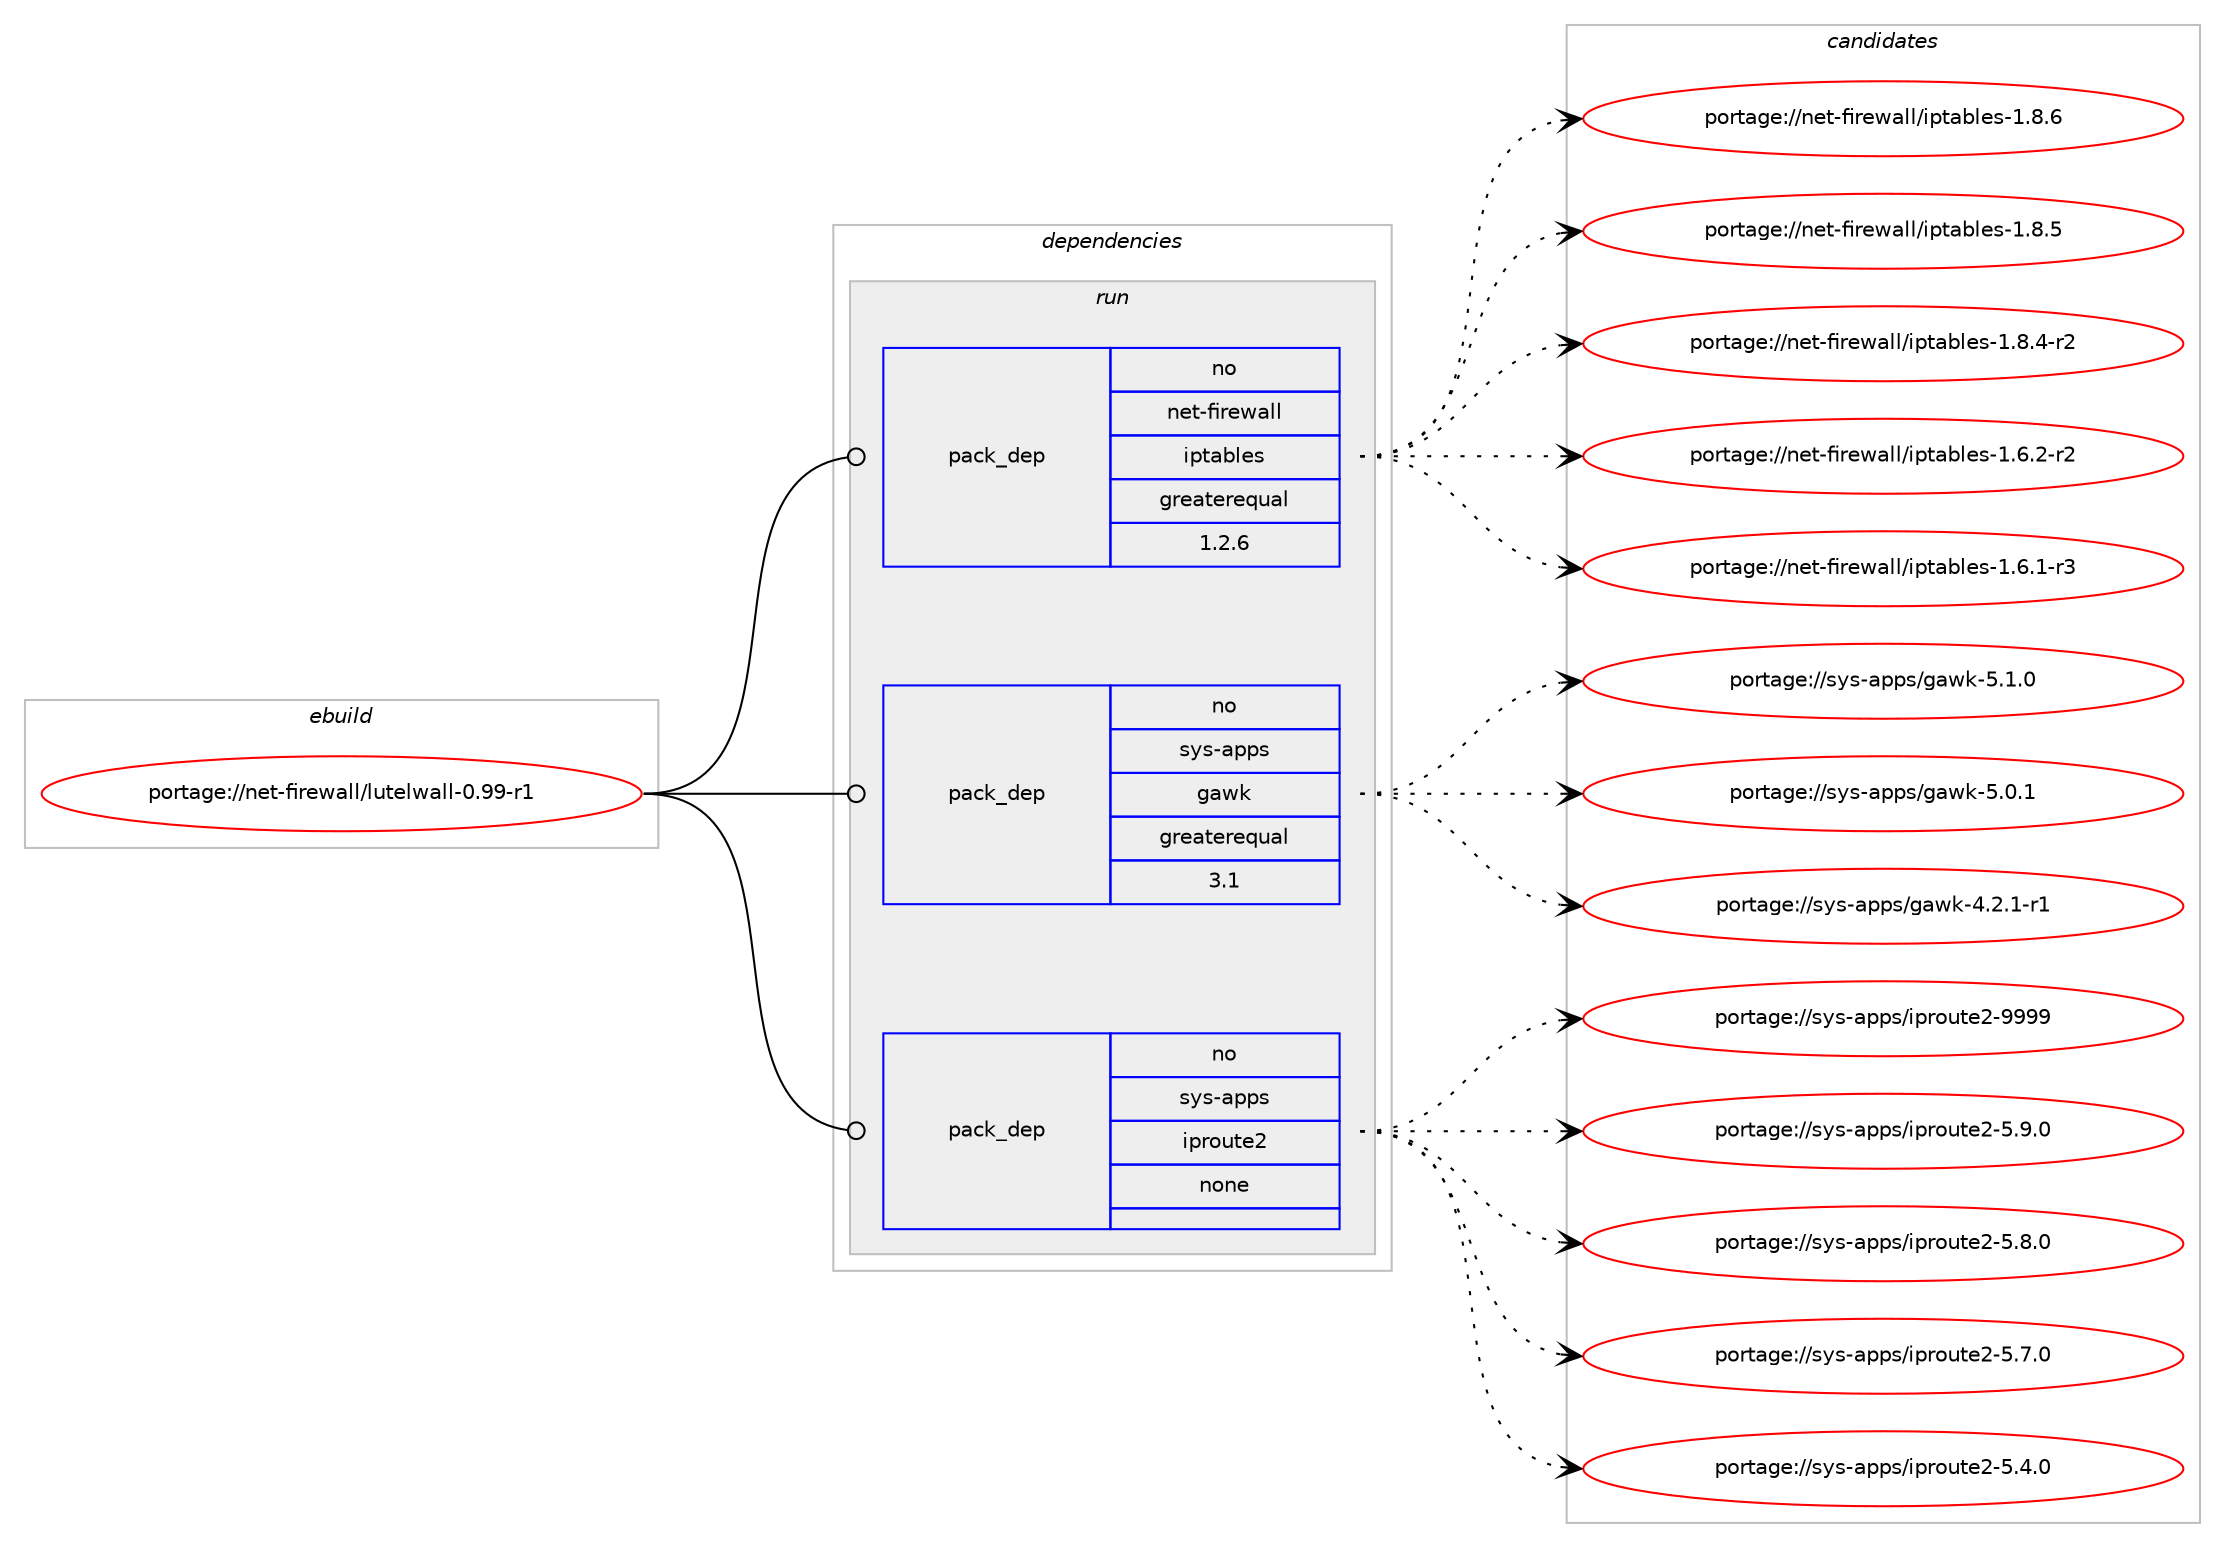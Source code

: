 digraph prolog {

# *************
# Graph options
# *************

newrank=true;
concentrate=true;
compound=true;
graph [rankdir=LR,fontname=Helvetica,fontsize=10,ranksep=1.5];#, ranksep=2.5, nodesep=0.2];
edge  [arrowhead=vee];
node  [fontname=Helvetica,fontsize=10];

# **********
# The ebuild
# **********

subgraph cluster_leftcol {
color=gray;
rank=same;
label=<<i>ebuild</i>>;
id [label="portage://net-firewall/lutelwall-0.99-r1", color=red, width=4, href="../net-firewall/lutelwall-0.99-r1.svg"];
}

# ****************
# The dependencies
# ****************

subgraph cluster_midcol {
color=gray;
label=<<i>dependencies</i>>;
subgraph cluster_compile {
fillcolor="#eeeeee";
style=filled;
label=<<i>compile</i>>;
}
subgraph cluster_compileandrun {
fillcolor="#eeeeee";
style=filled;
label=<<i>compile and run</i>>;
}
subgraph cluster_run {
fillcolor="#eeeeee";
style=filled;
label=<<i>run</i>>;
subgraph pack2756 {
dependency3348 [label=<<TABLE BORDER="0" CELLBORDER="1" CELLSPACING="0" CELLPADDING="4" WIDTH="220"><TR><TD ROWSPAN="6" CELLPADDING="30">pack_dep</TD></TR><TR><TD WIDTH="110">no</TD></TR><TR><TD>net-firewall</TD></TR><TR><TD>iptables</TD></TR><TR><TD>greaterequal</TD></TR><TR><TD>1.2.6</TD></TR></TABLE>>, shape=none, color=blue];
}
id:e -> dependency3348:w [weight=20,style="solid",arrowhead="odot"];
subgraph pack2757 {
dependency3349 [label=<<TABLE BORDER="0" CELLBORDER="1" CELLSPACING="0" CELLPADDING="4" WIDTH="220"><TR><TD ROWSPAN="6" CELLPADDING="30">pack_dep</TD></TR><TR><TD WIDTH="110">no</TD></TR><TR><TD>sys-apps</TD></TR><TR><TD>gawk</TD></TR><TR><TD>greaterequal</TD></TR><TR><TD>3.1</TD></TR></TABLE>>, shape=none, color=blue];
}
id:e -> dependency3349:w [weight=20,style="solid",arrowhead="odot"];
subgraph pack2758 {
dependency3350 [label=<<TABLE BORDER="0" CELLBORDER="1" CELLSPACING="0" CELLPADDING="4" WIDTH="220"><TR><TD ROWSPAN="6" CELLPADDING="30">pack_dep</TD></TR><TR><TD WIDTH="110">no</TD></TR><TR><TD>sys-apps</TD></TR><TR><TD>iproute2</TD></TR><TR><TD>none</TD></TR><TR><TD></TD></TR></TABLE>>, shape=none, color=blue];
}
id:e -> dependency3350:w [weight=20,style="solid",arrowhead="odot"];
}
}

# **************
# The candidates
# **************

subgraph cluster_choices {
rank=same;
color=gray;
label=<<i>candidates</i>>;

subgraph choice2756 {
color=black;
nodesep=1;
choice1101011164510210511410111997108108471051121169798108101115454946564654 [label="portage://net-firewall/iptables-1.8.6", color=red, width=4,href="../net-firewall/iptables-1.8.6.svg"];
choice1101011164510210511410111997108108471051121169798108101115454946564653 [label="portage://net-firewall/iptables-1.8.5", color=red, width=4,href="../net-firewall/iptables-1.8.5.svg"];
choice11010111645102105114101119971081084710511211697981081011154549465646524511450 [label="portage://net-firewall/iptables-1.8.4-r2", color=red, width=4,href="../net-firewall/iptables-1.8.4-r2.svg"];
choice11010111645102105114101119971081084710511211697981081011154549465446504511450 [label="portage://net-firewall/iptables-1.6.2-r2", color=red, width=4,href="../net-firewall/iptables-1.6.2-r2.svg"];
choice11010111645102105114101119971081084710511211697981081011154549465446494511451 [label="portage://net-firewall/iptables-1.6.1-r3", color=red, width=4,href="../net-firewall/iptables-1.6.1-r3.svg"];
dependency3348:e -> choice1101011164510210511410111997108108471051121169798108101115454946564654:w [style=dotted,weight="100"];
dependency3348:e -> choice1101011164510210511410111997108108471051121169798108101115454946564653:w [style=dotted,weight="100"];
dependency3348:e -> choice11010111645102105114101119971081084710511211697981081011154549465646524511450:w [style=dotted,weight="100"];
dependency3348:e -> choice11010111645102105114101119971081084710511211697981081011154549465446504511450:w [style=dotted,weight="100"];
dependency3348:e -> choice11010111645102105114101119971081084710511211697981081011154549465446494511451:w [style=dotted,weight="100"];
}
subgraph choice2757 {
color=black;
nodesep=1;
choice11512111545971121121154710397119107455346494648 [label="portage://sys-apps/gawk-5.1.0", color=red, width=4,href="../sys-apps/gawk-5.1.0.svg"];
choice11512111545971121121154710397119107455346484649 [label="portage://sys-apps/gawk-5.0.1", color=red, width=4,href="../sys-apps/gawk-5.0.1.svg"];
choice115121115459711211211547103971191074552465046494511449 [label="portage://sys-apps/gawk-4.2.1-r1", color=red, width=4,href="../sys-apps/gawk-4.2.1-r1.svg"];
dependency3349:e -> choice11512111545971121121154710397119107455346494648:w [style=dotted,weight="100"];
dependency3349:e -> choice11512111545971121121154710397119107455346484649:w [style=dotted,weight="100"];
dependency3349:e -> choice115121115459711211211547103971191074552465046494511449:w [style=dotted,weight="100"];
}
subgraph choice2758 {
color=black;
nodesep=1;
choice115121115459711211211547105112114111117116101504557575757 [label="portage://sys-apps/iproute2-9999", color=red, width=4,href="../sys-apps/iproute2-9999.svg"];
choice11512111545971121121154710511211411111711610150455346574648 [label="portage://sys-apps/iproute2-5.9.0", color=red, width=4,href="../sys-apps/iproute2-5.9.0.svg"];
choice11512111545971121121154710511211411111711610150455346564648 [label="portage://sys-apps/iproute2-5.8.0", color=red, width=4,href="../sys-apps/iproute2-5.8.0.svg"];
choice11512111545971121121154710511211411111711610150455346554648 [label="portage://sys-apps/iproute2-5.7.0", color=red, width=4,href="../sys-apps/iproute2-5.7.0.svg"];
choice11512111545971121121154710511211411111711610150455346524648 [label="portage://sys-apps/iproute2-5.4.0", color=red, width=4,href="../sys-apps/iproute2-5.4.0.svg"];
dependency3350:e -> choice115121115459711211211547105112114111117116101504557575757:w [style=dotted,weight="100"];
dependency3350:e -> choice11512111545971121121154710511211411111711610150455346574648:w [style=dotted,weight="100"];
dependency3350:e -> choice11512111545971121121154710511211411111711610150455346564648:w [style=dotted,weight="100"];
dependency3350:e -> choice11512111545971121121154710511211411111711610150455346554648:w [style=dotted,weight="100"];
dependency3350:e -> choice11512111545971121121154710511211411111711610150455346524648:w [style=dotted,weight="100"];
}
}

}
